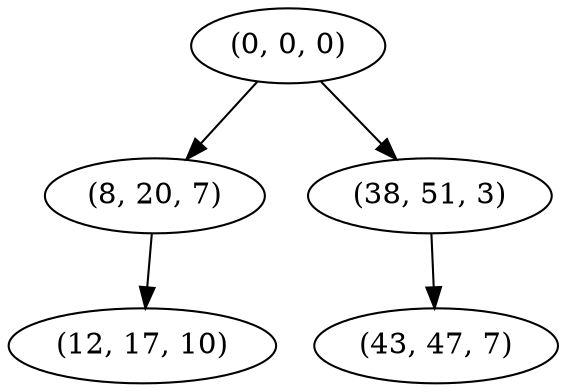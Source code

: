 digraph tree {
    "(0, 0, 0)";
    "(8, 20, 7)";
    "(12, 17, 10)";
    "(38, 51, 3)";
    "(43, 47, 7)";
    "(0, 0, 0)" -> "(8, 20, 7)";
    "(0, 0, 0)" -> "(38, 51, 3)";
    "(8, 20, 7)" -> "(12, 17, 10)";
    "(38, 51, 3)" -> "(43, 47, 7)";
}

